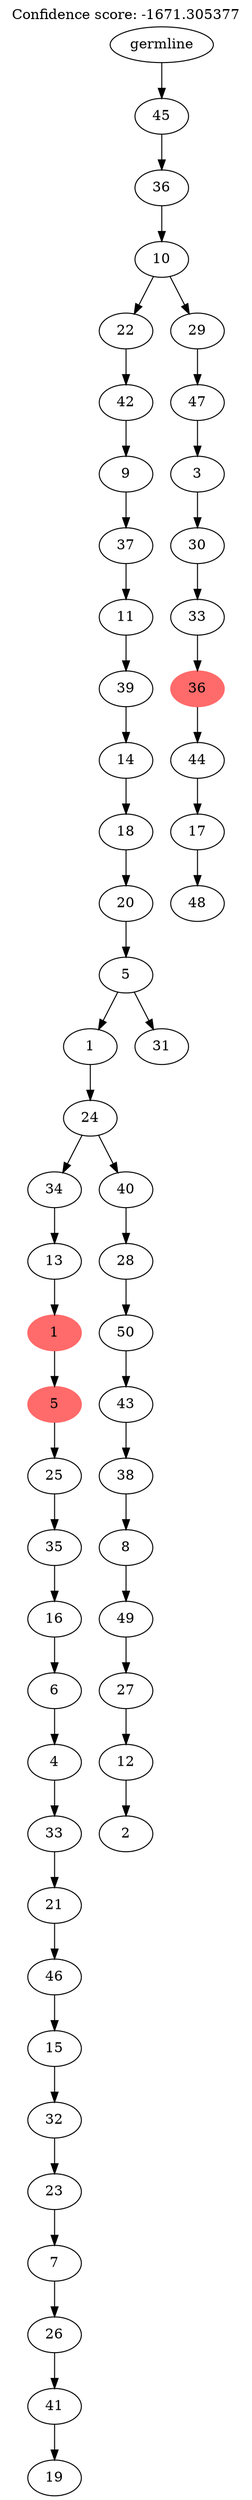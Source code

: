 digraph g {
	"52" -> "53";
	"53" [label="19"];
	"51" -> "52";
	"52" [label="41"];
	"50" -> "51";
	"51" [label="26"];
	"49" -> "50";
	"50" [label="7"];
	"48" -> "49";
	"49" [label="23"];
	"47" -> "48";
	"48" [label="32"];
	"46" -> "47";
	"47" [label="15"];
	"45" -> "46";
	"46" [label="46"];
	"44" -> "45";
	"45" [label="21"];
	"43" -> "44";
	"44" [label="33"];
	"42" -> "43";
	"43" [label="4"];
	"41" -> "42";
	"42" [label="6"];
	"40" -> "41";
	"41" [label="16"];
	"39" -> "40";
	"40" [label="35"];
	"38" -> "39";
	"39" [label="25"];
	"37" -> "38";
	"38" [color=indianred1, style=filled, label="5"];
	"36" -> "37";
	"37" [color=indianred1, style=filled, label="1"];
	"35" -> "36";
	"36" [label="13"];
	"33" -> "34";
	"34" [label="2"];
	"32" -> "33";
	"33" [label="12"];
	"31" -> "32";
	"32" [label="27"];
	"30" -> "31";
	"31" [label="49"];
	"29" -> "30";
	"30" [label="8"];
	"28" -> "29";
	"29" [label="38"];
	"27" -> "28";
	"28" [label="43"];
	"26" -> "27";
	"27" [label="50"];
	"25" -> "26";
	"26" [label="28"];
	"24" -> "25";
	"25" [label="40"];
	"24" -> "35";
	"35" [label="34"];
	"23" -> "24";
	"24" [label="24"];
	"22" -> "23";
	"23" [label="1"];
	"22" -> "54";
	"54" [label="31"];
	"21" -> "22";
	"22" [label="5"];
	"20" -> "21";
	"21" [label="20"];
	"19" -> "20";
	"20" [label="18"];
	"18" -> "19";
	"19" [label="14"];
	"17" -> "18";
	"18" [label="39"];
	"16" -> "17";
	"17" [label="11"];
	"15" -> "16";
	"16" [label="37"];
	"14" -> "15";
	"15" [label="9"];
	"13" -> "14";
	"14" [label="42"];
	"11" -> "12";
	"12" [label="48"];
	"10" -> "11";
	"11" [label="17"];
	"9" -> "10";
	"10" [label="44"];
	"8" -> "9";
	"9" [color=indianred1, style=filled, label="36"];
	"7" -> "8";
	"8" [label="33"];
	"6" -> "7";
	"7" [label="30"];
	"5" -> "6";
	"6" [label="3"];
	"4" -> "5";
	"5" [label="47"];
	"3" -> "4";
	"4" [label="29"];
	"3" -> "13";
	"13" [label="22"];
	"2" -> "3";
	"3" [label="10"];
	"1" -> "2";
	"2" [label="36"];
	"0" -> "1";
	"1" [label="45"];
	"0" [label="germline"];
	labelloc="t";
	label="Confidence score: -1671.305377";
}
